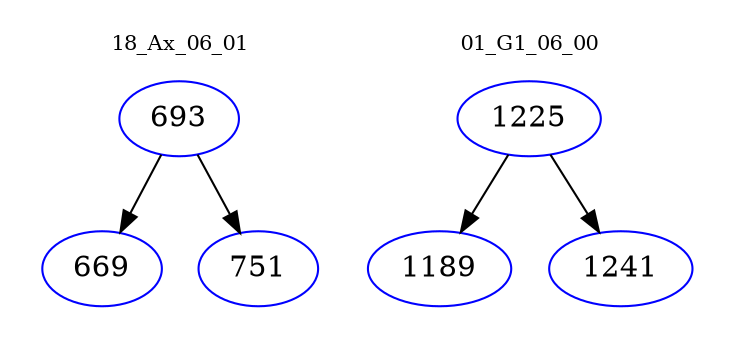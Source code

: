 digraph{
subgraph cluster_0 {
color = white
label = "18_Ax_06_01";
fontsize=10;
T0_693 [label="693", color="blue"]
T0_693 -> T0_669 [color="black"]
T0_669 [label="669", color="blue"]
T0_693 -> T0_751 [color="black"]
T0_751 [label="751", color="blue"]
}
subgraph cluster_1 {
color = white
label = "01_G1_06_00";
fontsize=10;
T1_1225 [label="1225", color="blue"]
T1_1225 -> T1_1189 [color="black"]
T1_1189 [label="1189", color="blue"]
T1_1225 -> T1_1241 [color="black"]
T1_1241 [label="1241", color="blue"]
}
}

